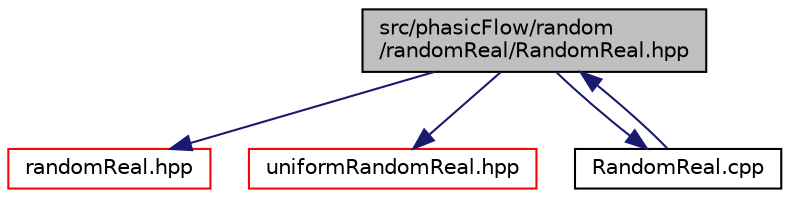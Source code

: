 digraph "src/phasicFlow/random/randomReal/RandomReal.hpp"
{
 // LATEX_PDF_SIZE
  edge [fontname="Helvetica",fontsize="10",labelfontname="Helvetica",labelfontsize="10"];
  node [fontname="Helvetica",fontsize="10",shape=record];
  Node1 [label="src/phasicFlow/random\l/randomReal/RandomReal.hpp",height=0.2,width=0.4,color="black", fillcolor="grey75", style="filled", fontcolor="black",tooltip=" "];
  Node1 -> Node2 [color="midnightblue",fontsize="10",style="solid",fontname="Helvetica"];
  Node2 [label="randomReal.hpp",height=0.2,width=0.4,color="red", fillcolor="white", style="filled",URL="$randomReal_8hpp.html",tooltip=" "];
  Node1 -> Node41 [color="midnightblue",fontsize="10",style="solid",fontname="Helvetica"];
  Node41 [label="uniformRandomReal.hpp",height=0.2,width=0.4,color="red", fillcolor="white", style="filled",URL="$uniformRandomReal_8hpp.html",tooltip=" "];
  Node1 -> Node43 [color="midnightblue",fontsize="10",style="solid",fontname="Helvetica"];
  Node43 [label="RandomReal.cpp",height=0.2,width=0.4,color="black", fillcolor="white", style="filled",URL="$RandomReal_8cpp.html",tooltip=" "];
  Node43 -> Node1 [color="midnightblue",fontsize="10",style="solid",fontname="Helvetica"];
}
